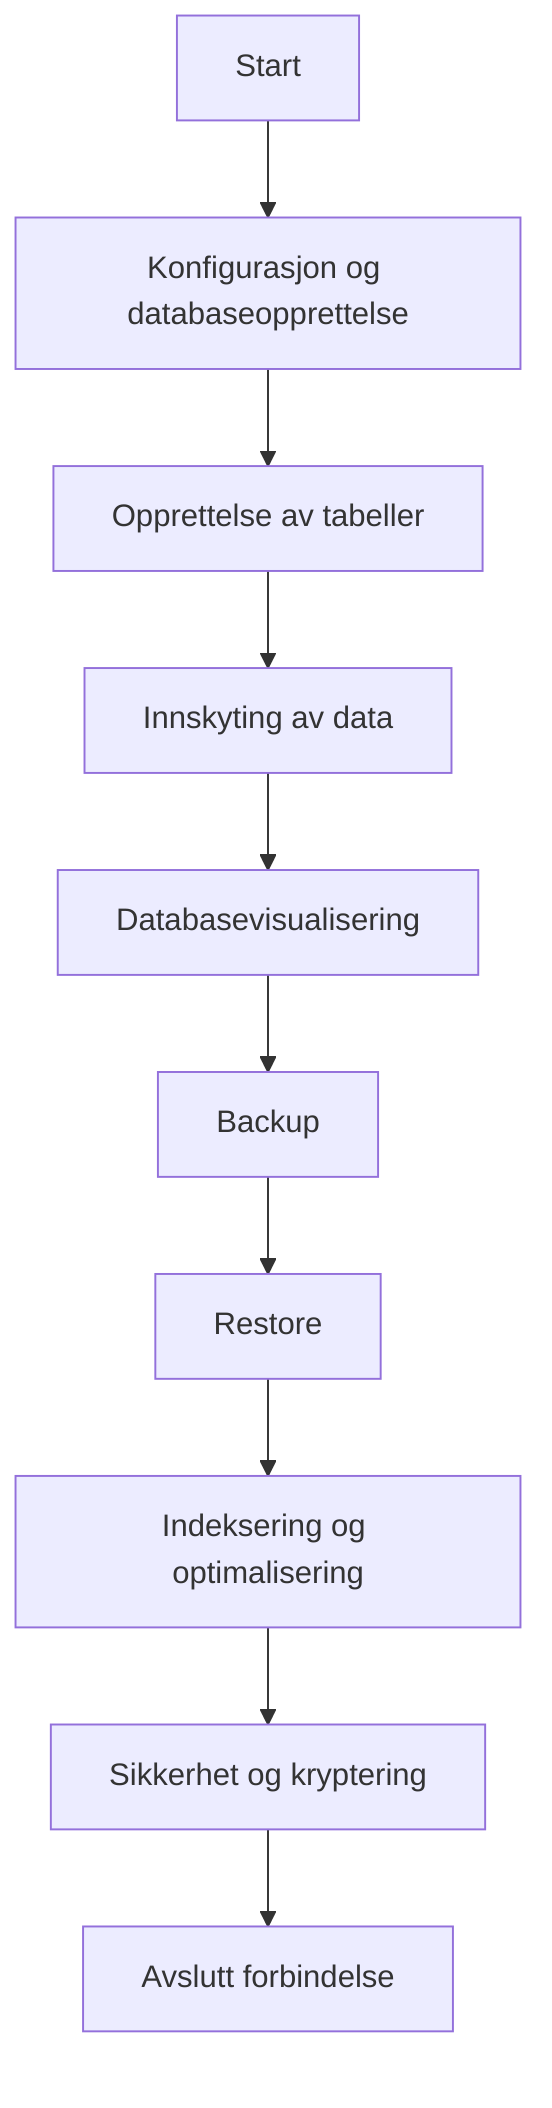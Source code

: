 graph TD
  A[Start] --> B[Konfigurasjon og databaseopprettelse]
  B --> C[Opprettelse av tabeller]
  C --> D[Innskyting av data]
  D --> E[Databasevisualisering]
  E --> F[Backup]
  F --> G[Restore]
  G --> H[Indeksering og optimalisering]
  H --> I[Sikkerhet og kryptering]
  I --> J[Avslutt forbindelse]